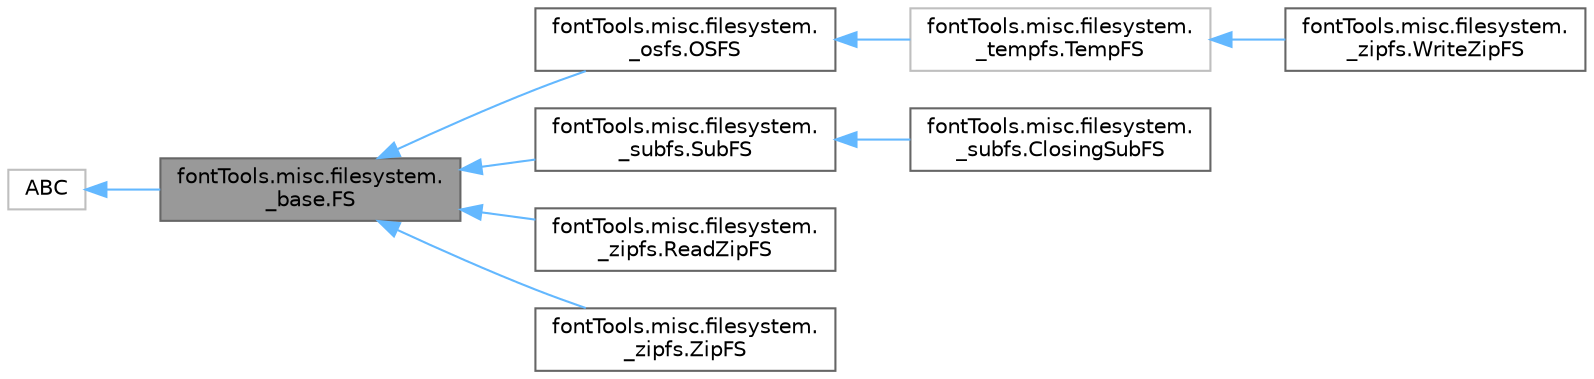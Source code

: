 digraph "fontTools.misc.filesystem._base.FS"
{
 // LATEX_PDF_SIZE
  bgcolor="transparent";
  edge [fontname=Helvetica,fontsize=10,labelfontname=Helvetica,labelfontsize=10];
  node [fontname=Helvetica,fontsize=10,shape=box,height=0.2,width=0.4];
  rankdir="LR";
  Node1 [id="Node000001",label="fontTools.misc.filesystem.\l_base.FS",height=0.2,width=0.4,color="gray40", fillcolor="grey60", style="filled", fontcolor="black",tooltip=" "];
  Node2 -> Node1 [id="edge1_Node000001_Node000002",dir="back",color="steelblue1",style="solid",tooltip=" "];
  Node2 [id="Node000002",label="ABC",height=0.2,width=0.4,color="grey75", fillcolor="white", style="filled",URL="$dd/d9b/classABC.html",tooltip=" "];
  Node1 -> Node3 [id="edge2_Node000001_Node000003",dir="back",color="steelblue1",style="solid",tooltip=" "];
  Node3 [id="Node000003",label="fontTools.misc.filesystem.\l_osfs.OSFS",height=0.2,width=0.4,color="gray40", fillcolor="white", style="filled",URL="$de/d2a/classfontTools_1_1misc_1_1filesystem_1_1__osfs_1_1OSFS.html",tooltip=" "];
  Node3 -> Node4 [id="edge3_Node000003_Node000004",dir="back",color="steelblue1",style="solid",tooltip=" "];
  Node4 [id="Node000004",label="fontTools.misc.filesystem.\l_tempfs.TempFS",height=0.2,width=0.4,color="grey75", fillcolor="white", style="filled",URL="$de/d49/classfontTools_1_1misc_1_1filesystem_1_1__tempfs_1_1TempFS.html",tooltip=" "];
  Node4 -> Node5 [id="edge4_Node000004_Node000005",dir="back",color="steelblue1",style="solid",tooltip=" "];
  Node5 [id="Node000005",label="fontTools.misc.filesystem.\l_zipfs.WriteZipFS",height=0.2,width=0.4,color="gray40", fillcolor="white", style="filled",URL="$db/d08/classfontTools_1_1misc_1_1filesystem_1_1__zipfs_1_1WriteZipFS.html",tooltip=" "];
  Node1 -> Node6 [id="edge5_Node000001_Node000006",dir="back",color="steelblue1",style="solid",tooltip=" "];
  Node6 [id="Node000006",label="fontTools.misc.filesystem.\l_subfs.SubFS",height=0.2,width=0.4,color="gray40", fillcolor="white", style="filled",URL="$d4/d20/classfontTools_1_1misc_1_1filesystem_1_1__subfs_1_1SubFS.html",tooltip=" "];
  Node6 -> Node7 [id="edge6_Node000006_Node000007",dir="back",color="steelblue1",style="solid",tooltip=" "];
  Node7 [id="Node000007",label="fontTools.misc.filesystem.\l_subfs.ClosingSubFS",height=0.2,width=0.4,color="gray40", fillcolor="white", style="filled",URL="$db/d36/classfontTools_1_1misc_1_1filesystem_1_1__subfs_1_1ClosingSubFS.html",tooltip=" "];
  Node1 -> Node8 [id="edge7_Node000001_Node000008",dir="back",color="steelblue1",style="solid",tooltip=" "];
  Node8 [id="Node000008",label="fontTools.misc.filesystem.\l_zipfs.ReadZipFS",height=0.2,width=0.4,color="gray40", fillcolor="white", style="filled",URL="$d8/dbe/classfontTools_1_1misc_1_1filesystem_1_1__zipfs_1_1ReadZipFS.html",tooltip=" "];
  Node1 -> Node9 [id="edge8_Node000001_Node000009",dir="back",color="steelblue1",style="solid",tooltip=" "];
  Node9 [id="Node000009",label="fontTools.misc.filesystem.\l_zipfs.ZipFS",height=0.2,width=0.4,color="gray40", fillcolor="white", style="filled",URL="$d9/d3b/classfontTools_1_1misc_1_1filesystem_1_1__zipfs_1_1ZipFS.html",tooltip=" "];
}
